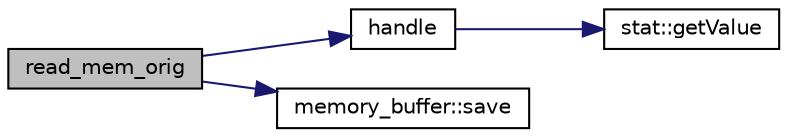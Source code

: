 digraph G
{
  edge [fontname="Helvetica",fontsize="10",labelfontname="Helvetica",labelfontsize="10"];
  node [fontname="Helvetica",fontsize="10",shape=record];
  rankdir=LR;
  Node1 [label="read_mem_orig",height=0.2,width=0.4,color="black", fillcolor="grey75", style="filled" fontcolor="black"];
  Node1 -> Node2 [color="midnightblue",fontsize="10",style="solid",fontname="Helvetica"];
  Node2 [label="handle",height=0.2,width=0.4,color="black", fillcolor="white", style="filled",URL="$pars_8cpp.html#aeba21456eeaae4baf6f7d0137dc3b242"];
  Node2 -> Node3 [color="midnightblue",fontsize="10",style="solid",fontname="Helvetica"];
  Node3 [label="stat::getValue",height=0.2,width=0.4,color="black", fillcolor="white", style="filled",URL="$classstat.html#a466c0cff1754602817a62517d74a1d07"];
  Node1 -> Node4 [color="midnightblue",fontsize="10",style="solid",fontname="Helvetica"];
  Node4 [label="memory_buffer::save",height=0.2,width=0.4,color="black", fillcolor="white", style="filled",URL="$classmemory__buffer.html#a48602834671a8f2c8e9245c42a9eaecb"];
}
